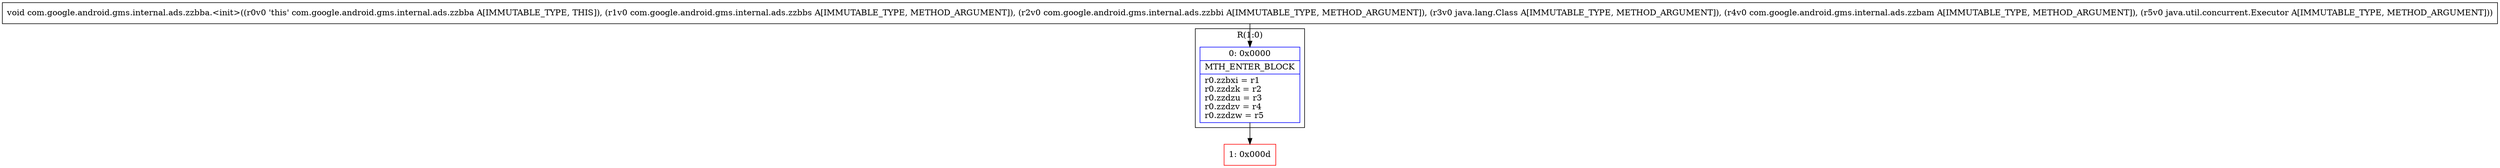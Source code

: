digraph "CFG forcom.google.android.gms.internal.ads.zzbba.\<init\>(Lcom\/google\/android\/gms\/internal\/ads\/zzbbs;Lcom\/google\/android\/gms\/internal\/ads\/zzbbi;Ljava\/lang\/Class;Lcom\/google\/android\/gms\/internal\/ads\/zzbam;Ljava\/util\/concurrent\/Executor;)V" {
subgraph cluster_Region_1614403166 {
label = "R(1:0)";
node [shape=record,color=blue];
Node_0 [shape=record,label="{0\:\ 0x0000|MTH_ENTER_BLOCK\l|r0.zzbxi = r1\lr0.zzdzk = r2\lr0.zzdzu = r3\lr0.zzdzv = r4\lr0.zzdzw = r5\l}"];
}
Node_1 [shape=record,color=red,label="{1\:\ 0x000d}"];
MethodNode[shape=record,label="{void com.google.android.gms.internal.ads.zzbba.\<init\>((r0v0 'this' com.google.android.gms.internal.ads.zzbba A[IMMUTABLE_TYPE, THIS]), (r1v0 com.google.android.gms.internal.ads.zzbbs A[IMMUTABLE_TYPE, METHOD_ARGUMENT]), (r2v0 com.google.android.gms.internal.ads.zzbbi A[IMMUTABLE_TYPE, METHOD_ARGUMENT]), (r3v0 java.lang.Class A[IMMUTABLE_TYPE, METHOD_ARGUMENT]), (r4v0 com.google.android.gms.internal.ads.zzbam A[IMMUTABLE_TYPE, METHOD_ARGUMENT]), (r5v0 java.util.concurrent.Executor A[IMMUTABLE_TYPE, METHOD_ARGUMENT])) }"];
MethodNode -> Node_0;
Node_0 -> Node_1;
}

